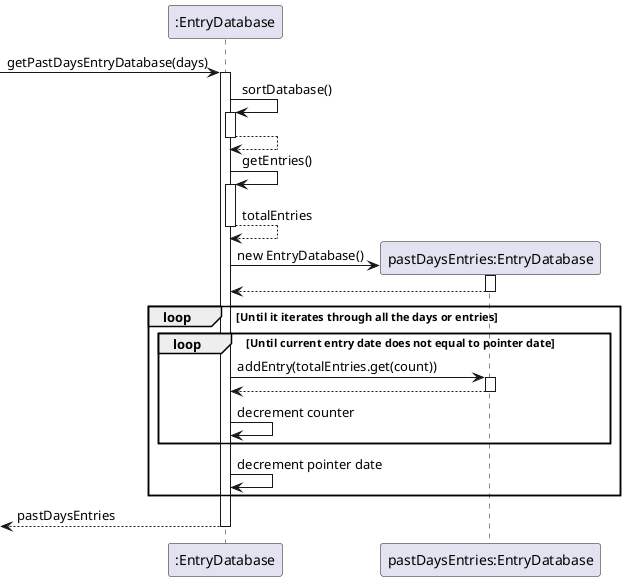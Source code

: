 @startuml
'https://plantuml.com/sequence-diagram

-> ":EntryDatabase": getPastDaysEntryDatabase(days)
activate ":EntryDatabase"

":EntryDatabase" -> ":EntryDatabase": sortDatabase()
activate ":EntryDatabase"
return

":EntryDatabase" -> ":EntryDatabase": getEntries()
activate ":EntryDatabase"
":EntryDatabase" --> ":EntryDatabase": totalEntries
deactivate ":EntryDatabase"
create "pastDaysEntries:EntryDatabase"
":EntryDatabase" -> "pastDaysEntries:EntryDatabase": new EntryDatabase()
activate "pastDaysEntries:EntryDatabase"
return

loop Until it iterates through all the days or entries
    loop Until current entry date does not equal to pointer date

        ":EntryDatabase" -> "pastDaysEntries:EntryDatabase": addEntry(totalEntries.get(count))
        activate "pastDaysEntries:EntryDatabase"
        return

        ":EntryDatabase" -> ":EntryDatabase": decrement counter

    end

    ":EntryDatabase" -> ":EntryDatabase": decrement pointer date
end

return pastDaysEntries
@enduml
